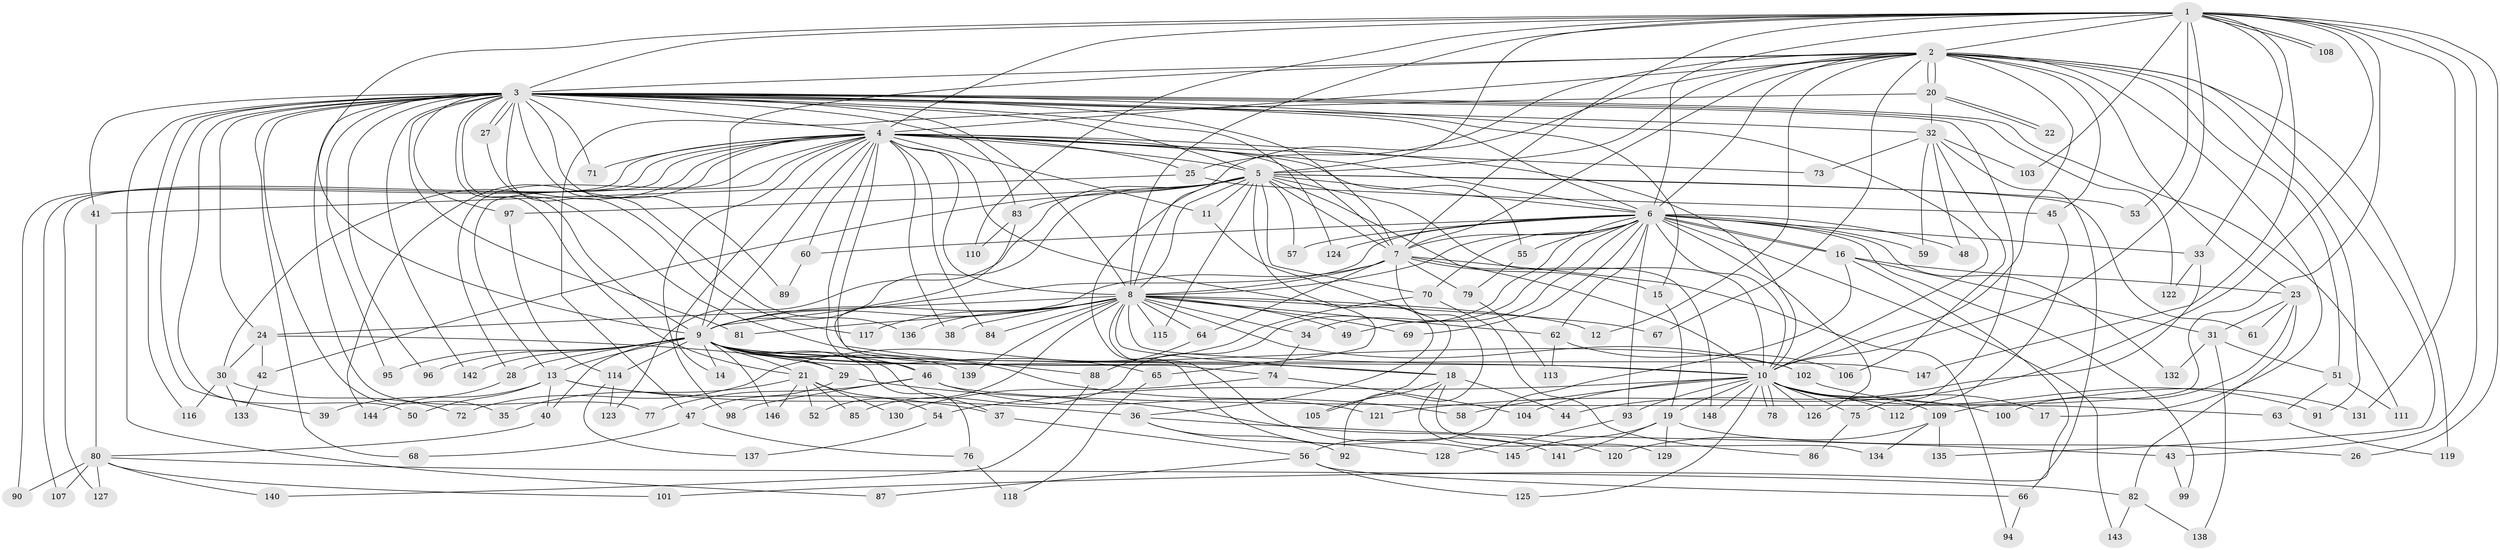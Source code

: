 // Generated by graph-tools (version 1.1) at 2025/01/03/09/25 03:01:26]
// undirected, 148 vertices, 321 edges
graph export_dot {
graph [start="1"]
  node [color=gray90,style=filled];
  1;
  2;
  3;
  4;
  5;
  6;
  7;
  8;
  9;
  10;
  11;
  12;
  13;
  14;
  15;
  16;
  17;
  18;
  19;
  20;
  21;
  22;
  23;
  24;
  25;
  26;
  27;
  28;
  29;
  30;
  31;
  32;
  33;
  34;
  35;
  36;
  37;
  38;
  39;
  40;
  41;
  42;
  43;
  44;
  45;
  46;
  47;
  48;
  49;
  50;
  51;
  52;
  53;
  54;
  55;
  56;
  57;
  58;
  59;
  60;
  61;
  62;
  63;
  64;
  65;
  66;
  67;
  68;
  69;
  70;
  71;
  72;
  73;
  74;
  75;
  76;
  77;
  78;
  79;
  80;
  81;
  82;
  83;
  84;
  85;
  86;
  87;
  88;
  89;
  90;
  91;
  92;
  93;
  94;
  95;
  96;
  97;
  98;
  99;
  100;
  101;
  102;
  103;
  104;
  105;
  106;
  107;
  108;
  109;
  110;
  111;
  112;
  113;
  114;
  115;
  116;
  117;
  118;
  119;
  120;
  121;
  122;
  123;
  124;
  125;
  126;
  127;
  128;
  129;
  130;
  131;
  132;
  133;
  134;
  135;
  136;
  137;
  138;
  139;
  140;
  141;
  142;
  143;
  144;
  145;
  146;
  147;
  148;
  1 -- 2;
  1 -- 3;
  1 -- 4;
  1 -- 5;
  1 -- 6;
  1 -- 7;
  1 -- 8;
  1 -- 9;
  1 -- 10;
  1 -- 26;
  1 -- 33;
  1 -- 43;
  1 -- 53;
  1 -- 103;
  1 -- 108;
  1 -- 108;
  1 -- 109;
  1 -- 110;
  1 -- 121;
  1 -- 131;
  1 -- 147;
  2 -- 3;
  2 -- 4;
  2 -- 5;
  2 -- 6;
  2 -- 7;
  2 -- 8;
  2 -- 9;
  2 -- 10;
  2 -- 12;
  2 -- 17;
  2 -- 20;
  2 -- 20;
  2 -- 23;
  2 -- 25;
  2 -- 45;
  2 -- 51;
  2 -- 67;
  2 -- 91;
  2 -- 119;
  2 -- 135;
  3 -- 4;
  3 -- 5;
  3 -- 6;
  3 -- 7;
  3 -- 8;
  3 -- 9;
  3 -- 10;
  3 -- 15;
  3 -- 21;
  3 -- 24;
  3 -- 27;
  3 -- 27;
  3 -- 32;
  3 -- 35;
  3 -- 39;
  3 -- 41;
  3 -- 50;
  3 -- 68;
  3 -- 71;
  3 -- 75;
  3 -- 77;
  3 -- 81;
  3 -- 83;
  3 -- 87;
  3 -- 89;
  3 -- 95;
  3 -- 96;
  3 -- 97;
  3 -- 111;
  3 -- 116;
  3 -- 117;
  3 -- 122;
  3 -- 124;
  3 -- 136;
  3 -- 142;
  4 -- 5;
  4 -- 6;
  4 -- 7;
  4 -- 8;
  4 -- 9;
  4 -- 10;
  4 -- 11;
  4 -- 13;
  4 -- 14;
  4 -- 25;
  4 -- 28;
  4 -- 30;
  4 -- 36;
  4 -- 38;
  4 -- 46;
  4 -- 55;
  4 -- 60;
  4 -- 71;
  4 -- 73;
  4 -- 74;
  4 -- 84;
  4 -- 90;
  4 -- 98;
  4 -- 107;
  4 -- 127;
  4 -- 144;
  5 -- 6;
  5 -- 7;
  5 -- 8;
  5 -- 9;
  5 -- 10;
  5 -- 11;
  5 -- 42;
  5 -- 53;
  5 -- 57;
  5 -- 61;
  5 -- 65;
  5 -- 70;
  5 -- 83;
  5 -- 97;
  5 -- 115;
  5 -- 123;
  5 -- 145;
  5 -- 148;
  6 -- 7;
  6 -- 8;
  6 -- 9;
  6 -- 10;
  6 -- 16;
  6 -- 16;
  6 -- 33;
  6 -- 34;
  6 -- 48;
  6 -- 49;
  6 -- 55;
  6 -- 57;
  6 -- 59;
  6 -- 60;
  6 -- 62;
  6 -- 69;
  6 -- 70;
  6 -- 85;
  6 -- 93;
  6 -- 99;
  6 -- 124;
  6 -- 126;
  6 -- 132;
  6 -- 143;
  7 -- 8;
  7 -- 9;
  7 -- 10;
  7 -- 15;
  7 -- 64;
  7 -- 79;
  7 -- 92;
  7 -- 94;
  8 -- 9;
  8 -- 10;
  8 -- 12;
  8 -- 18;
  8 -- 24;
  8 -- 34;
  8 -- 38;
  8 -- 49;
  8 -- 52;
  8 -- 62;
  8 -- 64;
  8 -- 67;
  8 -- 69;
  8 -- 81;
  8 -- 84;
  8 -- 102;
  8 -- 115;
  8 -- 117;
  8 -- 136;
  8 -- 139;
  8 -- 141;
  9 -- 10;
  9 -- 13;
  9 -- 14;
  9 -- 18;
  9 -- 21;
  9 -- 28;
  9 -- 29;
  9 -- 37;
  9 -- 40;
  9 -- 46;
  9 -- 65;
  9 -- 76;
  9 -- 95;
  9 -- 96;
  9 -- 102;
  9 -- 114;
  9 -- 139;
  9 -- 142;
  9 -- 146;
  9 -- 147;
  10 -- 17;
  10 -- 19;
  10 -- 54;
  10 -- 58;
  10 -- 75;
  10 -- 78;
  10 -- 78;
  10 -- 91;
  10 -- 93;
  10 -- 100;
  10 -- 104;
  10 -- 109;
  10 -- 112;
  10 -- 125;
  10 -- 126;
  10 -- 148;
  11 -- 105;
  13 -- 36;
  13 -- 37;
  13 -- 39;
  13 -- 40;
  13 -- 50;
  15 -- 19;
  16 -- 23;
  16 -- 31;
  16 -- 56;
  16 -- 101;
  18 -- 44;
  18 -- 105;
  18 -- 129;
  18 -- 134;
  19 -- 26;
  19 -- 129;
  19 -- 141;
  19 -- 145;
  20 -- 22;
  20 -- 22;
  20 -- 32;
  20 -- 47;
  21 -- 35;
  21 -- 52;
  21 -- 54;
  21 -- 85;
  21 -- 130;
  21 -- 146;
  23 -- 31;
  23 -- 61;
  23 -- 82;
  23 -- 100;
  24 -- 29;
  24 -- 30;
  24 -- 42;
  25 -- 41;
  25 -- 45;
  27 -- 58;
  28 -- 144;
  29 -- 47;
  29 -- 120;
  30 -- 72;
  30 -- 116;
  30 -- 133;
  31 -- 51;
  31 -- 132;
  31 -- 138;
  32 -- 48;
  32 -- 59;
  32 -- 66;
  32 -- 73;
  32 -- 103;
  32 -- 106;
  33 -- 44;
  33 -- 122;
  34 -- 74;
  36 -- 43;
  36 -- 92;
  36 -- 128;
  37 -- 56;
  40 -- 80;
  41 -- 80;
  42 -- 133;
  43 -- 99;
  45 -- 112;
  46 -- 63;
  46 -- 77;
  46 -- 98;
  46 -- 121;
  47 -- 68;
  47 -- 76;
  51 -- 63;
  51 -- 111;
  54 -- 137;
  55 -- 79;
  56 -- 66;
  56 -- 87;
  56 -- 125;
  60 -- 89;
  62 -- 106;
  62 -- 113;
  63 -- 119;
  64 -- 88;
  65 -- 118;
  66 -- 94;
  70 -- 72;
  70 -- 86;
  74 -- 104;
  74 -- 130;
  75 -- 86;
  76 -- 118;
  79 -- 113;
  80 -- 82;
  80 -- 90;
  80 -- 101;
  80 -- 107;
  80 -- 127;
  80 -- 140;
  82 -- 138;
  82 -- 143;
  83 -- 88;
  83 -- 110;
  88 -- 140;
  93 -- 128;
  97 -- 114;
  102 -- 131;
  109 -- 120;
  109 -- 134;
  109 -- 135;
  114 -- 123;
  114 -- 137;
}
